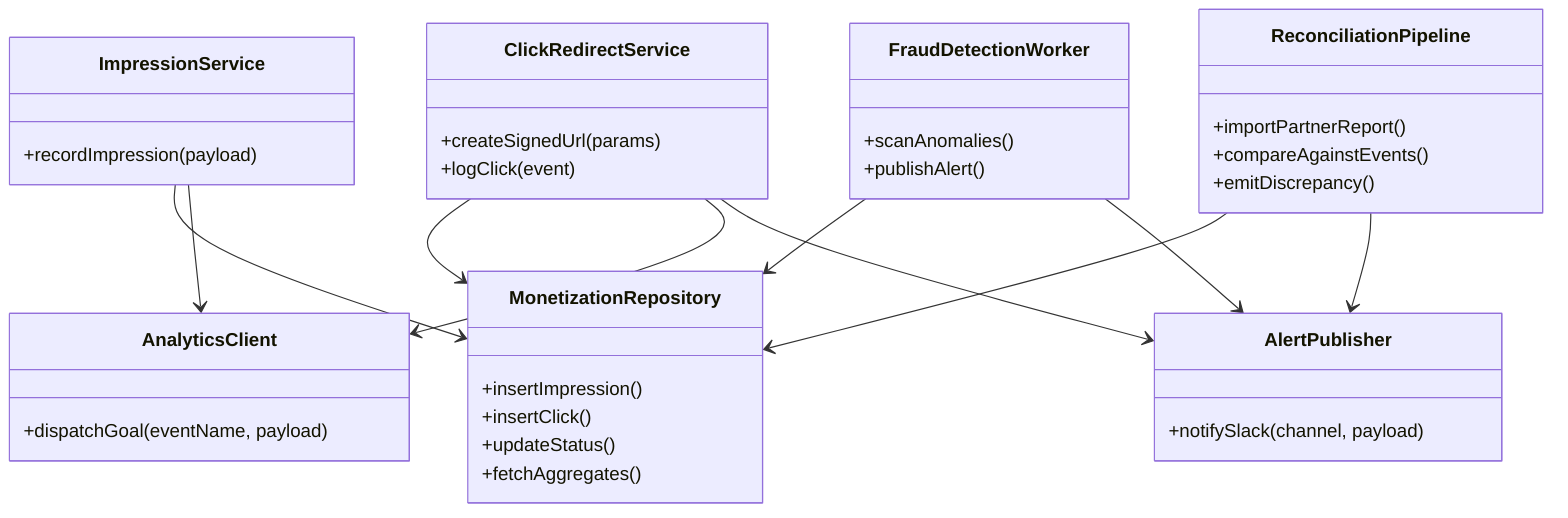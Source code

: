 classDiagram
  class ImpressionService {
    +recordImpression(payload)
  }
  class ClickRedirectService {
    +createSignedUrl(params)
    +logClick(event)
  }
  class FraudDetectionWorker {
    +scanAnomalies()
    +publishAlert()
  }
  class ReconciliationPipeline {
    +importPartnerReport()
    +compareAgainstEvents()
    +emitDiscrepancy()
  }
  class MonetizationRepository {
    +insertImpression()
    +insertClick()
    +updateStatus()
    +fetchAggregates()
  }
  class AnalyticsClient {
    +dispatchGoal(eventName, payload)
  }
  class AlertPublisher {
    +notifySlack(channel, payload)
  }

  ImpressionService --> MonetizationRepository
  ImpressionService --> AnalyticsClient
  ClickRedirectService --> MonetizationRepository
  ClickRedirectService --> AnalyticsClient
  ClickRedirectService --> AlertPublisher
  FraudDetectionWorker --> MonetizationRepository
  FraudDetectionWorker --> AlertPublisher
  ReconciliationPipeline --> MonetizationRepository
  ReconciliationPipeline --> AlertPublisher